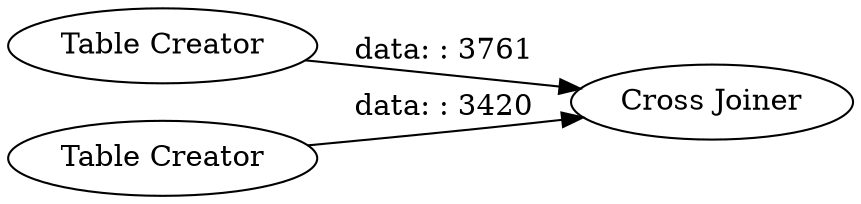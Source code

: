 digraph {
	"-8451297689736357796_3" [label="Cross Joiner"]
	"-8451297689736357796_1" [label="Table Creator"]
	"-8451297689736357796_2" [label="Table Creator"]
	"-8451297689736357796_2" -> "-8451297689736357796_3" [label="data: : 3420"]
	"-8451297689736357796_1" -> "-8451297689736357796_3" [label="data: : 3761"]
	rankdir=LR
}
